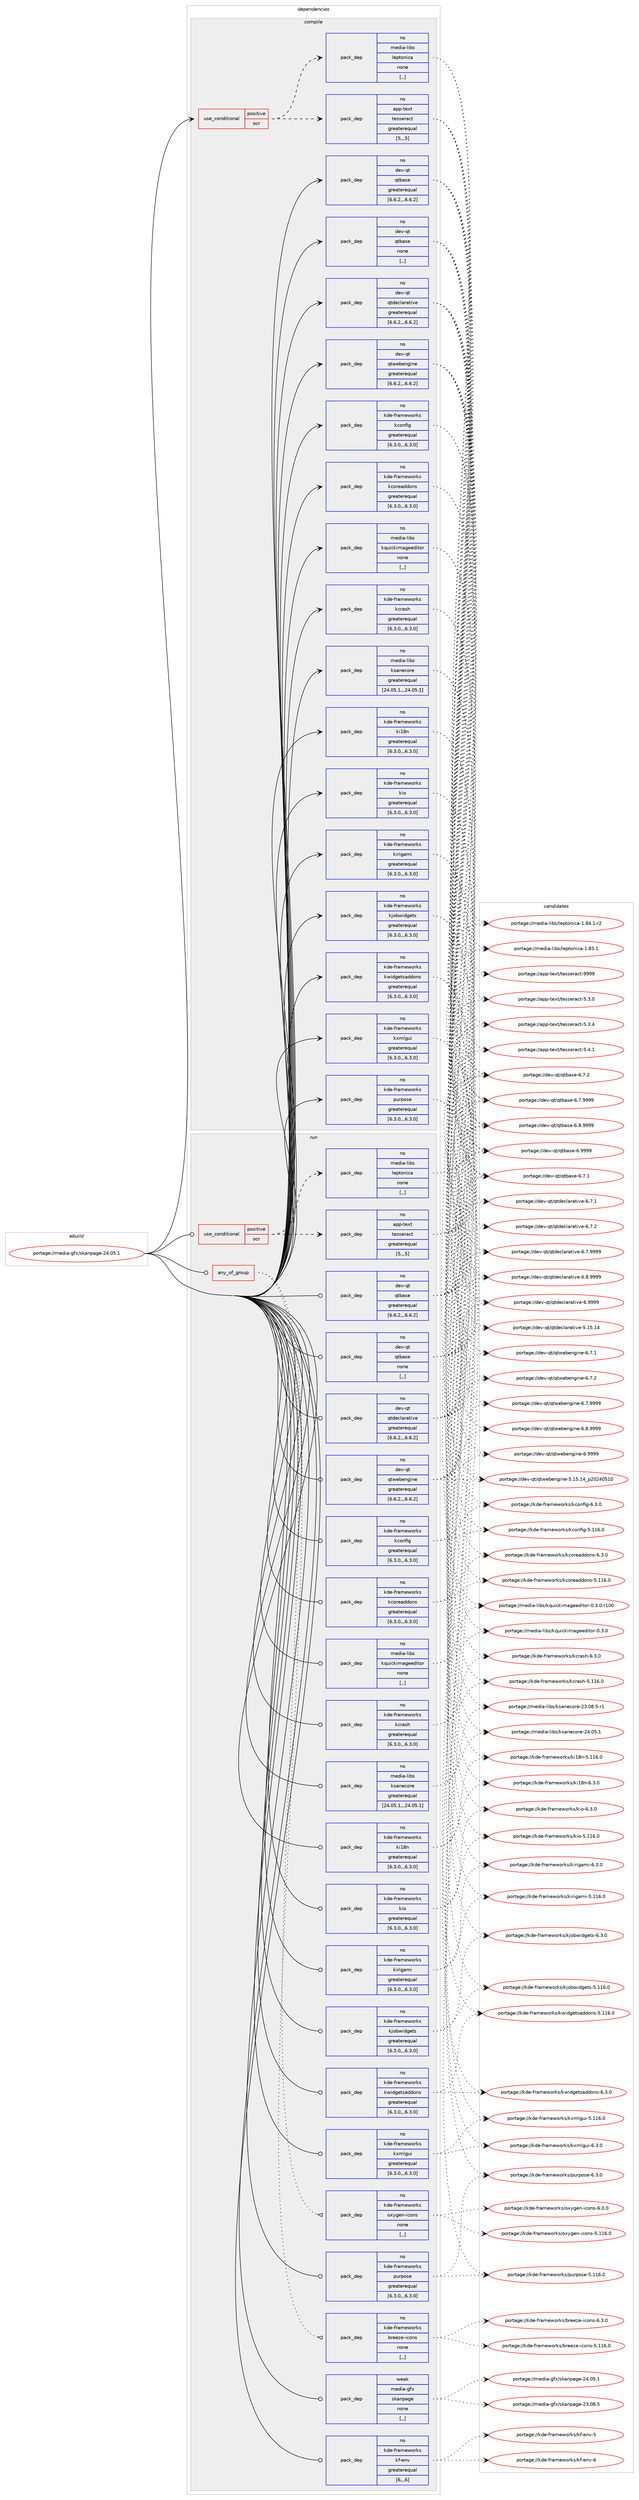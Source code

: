 digraph prolog {

# *************
# Graph options
# *************

newrank=true;
concentrate=true;
compound=true;
graph [rankdir=LR,fontname=Helvetica,fontsize=10,ranksep=1.5];#, ranksep=2.5, nodesep=0.2];
edge  [arrowhead=vee];
node  [fontname=Helvetica,fontsize=10];

# **********
# The ebuild
# **********

subgraph cluster_leftcol {
color=gray;
rank=same;
label=<<i>ebuild</i>>;
id [label="portage://media-gfx/skanpage-24.05.1", color=red, width=4, href="../media-gfx/skanpage-24.05.1.svg"];
}

# ****************
# The dependencies
# ****************

subgraph cluster_midcol {
color=gray;
label=<<i>dependencies</i>>;
subgraph cluster_compile {
fillcolor="#eeeeee";
style=filled;
label=<<i>compile</i>>;
subgraph cond72407 {
dependency287771 [label=<<TABLE BORDER="0" CELLBORDER="1" CELLSPACING="0" CELLPADDING="4"><TR><TD ROWSPAN="3" CELLPADDING="10">use_conditional</TD></TR><TR><TD>positive</TD></TR><TR><TD>ocr</TD></TR></TABLE>>, shape=none, color=red];
subgraph pack213060 {
dependency287772 [label=<<TABLE BORDER="0" CELLBORDER="1" CELLSPACING="0" CELLPADDING="4" WIDTH="220"><TR><TD ROWSPAN="6" CELLPADDING="30">pack_dep</TD></TR><TR><TD WIDTH="110">no</TD></TR><TR><TD>app-text</TD></TR><TR><TD>tesseract</TD></TR><TR><TD>greaterequal</TD></TR><TR><TD>[5,,,5]</TD></TR></TABLE>>, shape=none, color=blue];
}
dependency287771:e -> dependency287772:w [weight=20,style="dashed",arrowhead="vee"];
subgraph pack213061 {
dependency287773 [label=<<TABLE BORDER="0" CELLBORDER="1" CELLSPACING="0" CELLPADDING="4" WIDTH="220"><TR><TD ROWSPAN="6" CELLPADDING="30">pack_dep</TD></TR><TR><TD WIDTH="110">no</TD></TR><TR><TD>media-libs</TD></TR><TR><TD>leptonica</TD></TR><TR><TD>none</TD></TR><TR><TD>[,,]</TD></TR></TABLE>>, shape=none, color=blue];
}
dependency287771:e -> dependency287773:w [weight=20,style="dashed",arrowhead="vee"];
}
id:e -> dependency287771:w [weight=20,style="solid",arrowhead="vee"];
subgraph pack213062 {
dependency287774 [label=<<TABLE BORDER="0" CELLBORDER="1" CELLSPACING="0" CELLPADDING="4" WIDTH="220"><TR><TD ROWSPAN="6" CELLPADDING="30">pack_dep</TD></TR><TR><TD WIDTH="110">no</TD></TR><TR><TD>dev-qt</TD></TR><TR><TD>qtbase</TD></TR><TR><TD>greaterequal</TD></TR><TR><TD>[6.6.2,,,6.6.2]</TD></TR></TABLE>>, shape=none, color=blue];
}
id:e -> dependency287774:w [weight=20,style="solid",arrowhead="vee"];
subgraph pack213063 {
dependency287775 [label=<<TABLE BORDER="0" CELLBORDER="1" CELLSPACING="0" CELLPADDING="4" WIDTH="220"><TR><TD ROWSPAN="6" CELLPADDING="30">pack_dep</TD></TR><TR><TD WIDTH="110">no</TD></TR><TR><TD>dev-qt</TD></TR><TR><TD>qtbase</TD></TR><TR><TD>none</TD></TR><TR><TD>[,,]</TD></TR></TABLE>>, shape=none, color=blue];
}
id:e -> dependency287775:w [weight=20,style="solid",arrowhead="vee"];
subgraph pack213064 {
dependency287776 [label=<<TABLE BORDER="0" CELLBORDER="1" CELLSPACING="0" CELLPADDING="4" WIDTH="220"><TR><TD ROWSPAN="6" CELLPADDING="30">pack_dep</TD></TR><TR><TD WIDTH="110">no</TD></TR><TR><TD>dev-qt</TD></TR><TR><TD>qtdeclarative</TD></TR><TR><TD>greaterequal</TD></TR><TR><TD>[6.6.2,,,6.6.2]</TD></TR></TABLE>>, shape=none, color=blue];
}
id:e -> dependency287776:w [weight=20,style="solid",arrowhead="vee"];
subgraph pack213065 {
dependency287777 [label=<<TABLE BORDER="0" CELLBORDER="1" CELLSPACING="0" CELLPADDING="4" WIDTH="220"><TR><TD ROWSPAN="6" CELLPADDING="30">pack_dep</TD></TR><TR><TD WIDTH="110">no</TD></TR><TR><TD>dev-qt</TD></TR><TR><TD>qtwebengine</TD></TR><TR><TD>greaterequal</TD></TR><TR><TD>[6.6.2,,,6.6.2]</TD></TR></TABLE>>, shape=none, color=blue];
}
id:e -> dependency287777:w [weight=20,style="solid",arrowhead="vee"];
subgraph pack213066 {
dependency287778 [label=<<TABLE BORDER="0" CELLBORDER="1" CELLSPACING="0" CELLPADDING="4" WIDTH="220"><TR><TD ROWSPAN="6" CELLPADDING="30">pack_dep</TD></TR><TR><TD WIDTH="110">no</TD></TR><TR><TD>kde-frameworks</TD></TR><TR><TD>kconfig</TD></TR><TR><TD>greaterequal</TD></TR><TR><TD>[6.3.0,,,6.3.0]</TD></TR></TABLE>>, shape=none, color=blue];
}
id:e -> dependency287778:w [weight=20,style="solid",arrowhead="vee"];
subgraph pack213067 {
dependency287779 [label=<<TABLE BORDER="0" CELLBORDER="1" CELLSPACING="0" CELLPADDING="4" WIDTH="220"><TR><TD ROWSPAN="6" CELLPADDING="30">pack_dep</TD></TR><TR><TD WIDTH="110">no</TD></TR><TR><TD>kde-frameworks</TD></TR><TR><TD>kcoreaddons</TD></TR><TR><TD>greaterequal</TD></TR><TR><TD>[6.3.0,,,6.3.0]</TD></TR></TABLE>>, shape=none, color=blue];
}
id:e -> dependency287779:w [weight=20,style="solid",arrowhead="vee"];
subgraph pack213068 {
dependency287780 [label=<<TABLE BORDER="0" CELLBORDER="1" CELLSPACING="0" CELLPADDING="4" WIDTH="220"><TR><TD ROWSPAN="6" CELLPADDING="30">pack_dep</TD></TR><TR><TD WIDTH="110">no</TD></TR><TR><TD>kde-frameworks</TD></TR><TR><TD>kcrash</TD></TR><TR><TD>greaterequal</TD></TR><TR><TD>[6.3.0,,,6.3.0]</TD></TR></TABLE>>, shape=none, color=blue];
}
id:e -> dependency287780:w [weight=20,style="solid",arrowhead="vee"];
subgraph pack213069 {
dependency287781 [label=<<TABLE BORDER="0" CELLBORDER="1" CELLSPACING="0" CELLPADDING="4" WIDTH="220"><TR><TD ROWSPAN="6" CELLPADDING="30">pack_dep</TD></TR><TR><TD WIDTH="110">no</TD></TR><TR><TD>kde-frameworks</TD></TR><TR><TD>ki18n</TD></TR><TR><TD>greaterequal</TD></TR><TR><TD>[6.3.0,,,6.3.0]</TD></TR></TABLE>>, shape=none, color=blue];
}
id:e -> dependency287781:w [weight=20,style="solid",arrowhead="vee"];
subgraph pack213070 {
dependency287782 [label=<<TABLE BORDER="0" CELLBORDER="1" CELLSPACING="0" CELLPADDING="4" WIDTH="220"><TR><TD ROWSPAN="6" CELLPADDING="30">pack_dep</TD></TR><TR><TD WIDTH="110">no</TD></TR><TR><TD>kde-frameworks</TD></TR><TR><TD>kio</TD></TR><TR><TD>greaterequal</TD></TR><TR><TD>[6.3.0,,,6.3.0]</TD></TR></TABLE>>, shape=none, color=blue];
}
id:e -> dependency287782:w [weight=20,style="solid",arrowhead="vee"];
subgraph pack213071 {
dependency287783 [label=<<TABLE BORDER="0" CELLBORDER="1" CELLSPACING="0" CELLPADDING="4" WIDTH="220"><TR><TD ROWSPAN="6" CELLPADDING="30">pack_dep</TD></TR><TR><TD WIDTH="110">no</TD></TR><TR><TD>kde-frameworks</TD></TR><TR><TD>kirigami</TD></TR><TR><TD>greaterequal</TD></TR><TR><TD>[6.3.0,,,6.3.0]</TD></TR></TABLE>>, shape=none, color=blue];
}
id:e -> dependency287783:w [weight=20,style="solid",arrowhead="vee"];
subgraph pack213072 {
dependency287784 [label=<<TABLE BORDER="0" CELLBORDER="1" CELLSPACING="0" CELLPADDING="4" WIDTH="220"><TR><TD ROWSPAN="6" CELLPADDING="30">pack_dep</TD></TR><TR><TD WIDTH="110">no</TD></TR><TR><TD>kde-frameworks</TD></TR><TR><TD>kjobwidgets</TD></TR><TR><TD>greaterequal</TD></TR><TR><TD>[6.3.0,,,6.3.0]</TD></TR></TABLE>>, shape=none, color=blue];
}
id:e -> dependency287784:w [weight=20,style="solid",arrowhead="vee"];
subgraph pack213073 {
dependency287785 [label=<<TABLE BORDER="0" CELLBORDER="1" CELLSPACING="0" CELLPADDING="4" WIDTH="220"><TR><TD ROWSPAN="6" CELLPADDING="30">pack_dep</TD></TR><TR><TD WIDTH="110">no</TD></TR><TR><TD>kde-frameworks</TD></TR><TR><TD>kwidgetsaddons</TD></TR><TR><TD>greaterequal</TD></TR><TR><TD>[6.3.0,,,6.3.0]</TD></TR></TABLE>>, shape=none, color=blue];
}
id:e -> dependency287785:w [weight=20,style="solid",arrowhead="vee"];
subgraph pack213074 {
dependency287786 [label=<<TABLE BORDER="0" CELLBORDER="1" CELLSPACING="0" CELLPADDING="4" WIDTH="220"><TR><TD ROWSPAN="6" CELLPADDING="30">pack_dep</TD></TR><TR><TD WIDTH="110">no</TD></TR><TR><TD>kde-frameworks</TD></TR><TR><TD>kxmlgui</TD></TR><TR><TD>greaterequal</TD></TR><TR><TD>[6.3.0,,,6.3.0]</TD></TR></TABLE>>, shape=none, color=blue];
}
id:e -> dependency287786:w [weight=20,style="solid",arrowhead="vee"];
subgraph pack213075 {
dependency287787 [label=<<TABLE BORDER="0" CELLBORDER="1" CELLSPACING="0" CELLPADDING="4" WIDTH="220"><TR><TD ROWSPAN="6" CELLPADDING="30">pack_dep</TD></TR><TR><TD WIDTH="110">no</TD></TR><TR><TD>kde-frameworks</TD></TR><TR><TD>purpose</TD></TR><TR><TD>greaterequal</TD></TR><TR><TD>[6.3.0,,,6.3.0]</TD></TR></TABLE>>, shape=none, color=blue];
}
id:e -> dependency287787:w [weight=20,style="solid",arrowhead="vee"];
subgraph pack213076 {
dependency287788 [label=<<TABLE BORDER="0" CELLBORDER="1" CELLSPACING="0" CELLPADDING="4" WIDTH="220"><TR><TD ROWSPAN="6" CELLPADDING="30">pack_dep</TD></TR><TR><TD WIDTH="110">no</TD></TR><TR><TD>media-libs</TD></TR><TR><TD>kquickimageeditor</TD></TR><TR><TD>none</TD></TR><TR><TD>[,,]</TD></TR></TABLE>>, shape=none, color=blue];
}
id:e -> dependency287788:w [weight=20,style="solid",arrowhead="vee"];
subgraph pack213077 {
dependency287789 [label=<<TABLE BORDER="0" CELLBORDER="1" CELLSPACING="0" CELLPADDING="4" WIDTH="220"><TR><TD ROWSPAN="6" CELLPADDING="30">pack_dep</TD></TR><TR><TD WIDTH="110">no</TD></TR><TR><TD>media-libs</TD></TR><TR><TD>ksanecore</TD></TR><TR><TD>greaterequal</TD></TR><TR><TD>[24.05.1,,,24.05.1]</TD></TR></TABLE>>, shape=none, color=blue];
}
id:e -> dependency287789:w [weight=20,style="solid",arrowhead="vee"];
}
subgraph cluster_compileandrun {
fillcolor="#eeeeee";
style=filled;
label=<<i>compile and run</i>>;
}
subgraph cluster_run {
fillcolor="#eeeeee";
style=filled;
label=<<i>run</i>>;
subgraph any2149 {
dependency287790 [label=<<TABLE BORDER="0" CELLBORDER="1" CELLSPACING="0" CELLPADDING="4"><TR><TD CELLPADDING="10">any_of_group</TD></TR></TABLE>>, shape=none, color=red];subgraph pack213078 {
dependency287791 [label=<<TABLE BORDER="0" CELLBORDER="1" CELLSPACING="0" CELLPADDING="4" WIDTH="220"><TR><TD ROWSPAN="6" CELLPADDING="30">pack_dep</TD></TR><TR><TD WIDTH="110">no</TD></TR><TR><TD>kde-frameworks</TD></TR><TR><TD>breeze-icons</TD></TR><TR><TD>none</TD></TR><TR><TD>[,,]</TD></TR></TABLE>>, shape=none, color=blue];
}
dependency287790:e -> dependency287791:w [weight=20,style="dotted",arrowhead="oinv"];
subgraph pack213079 {
dependency287792 [label=<<TABLE BORDER="0" CELLBORDER="1" CELLSPACING="0" CELLPADDING="4" WIDTH="220"><TR><TD ROWSPAN="6" CELLPADDING="30">pack_dep</TD></TR><TR><TD WIDTH="110">no</TD></TR><TR><TD>kde-frameworks</TD></TR><TR><TD>oxygen-icons</TD></TR><TR><TD>none</TD></TR><TR><TD>[,,]</TD></TR></TABLE>>, shape=none, color=blue];
}
dependency287790:e -> dependency287792:w [weight=20,style="dotted",arrowhead="oinv"];
}
id:e -> dependency287790:w [weight=20,style="solid",arrowhead="odot"];
subgraph cond72408 {
dependency287793 [label=<<TABLE BORDER="0" CELLBORDER="1" CELLSPACING="0" CELLPADDING="4"><TR><TD ROWSPAN="3" CELLPADDING="10">use_conditional</TD></TR><TR><TD>positive</TD></TR><TR><TD>ocr</TD></TR></TABLE>>, shape=none, color=red];
subgraph pack213080 {
dependency287794 [label=<<TABLE BORDER="0" CELLBORDER="1" CELLSPACING="0" CELLPADDING="4" WIDTH="220"><TR><TD ROWSPAN="6" CELLPADDING="30">pack_dep</TD></TR><TR><TD WIDTH="110">no</TD></TR><TR><TD>app-text</TD></TR><TR><TD>tesseract</TD></TR><TR><TD>greaterequal</TD></TR><TR><TD>[5,,,5]</TD></TR></TABLE>>, shape=none, color=blue];
}
dependency287793:e -> dependency287794:w [weight=20,style="dashed",arrowhead="vee"];
subgraph pack213081 {
dependency287795 [label=<<TABLE BORDER="0" CELLBORDER="1" CELLSPACING="0" CELLPADDING="4" WIDTH="220"><TR><TD ROWSPAN="6" CELLPADDING="30">pack_dep</TD></TR><TR><TD WIDTH="110">no</TD></TR><TR><TD>media-libs</TD></TR><TR><TD>leptonica</TD></TR><TR><TD>none</TD></TR><TR><TD>[,,]</TD></TR></TABLE>>, shape=none, color=blue];
}
dependency287793:e -> dependency287795:w [weight=20,style="dashed",arrowhead="vee"];
}
id:e -> dependency287793:w [weight=20,style="solid",arrowhead="odot"];
subgraph pack213082 {
dependency287796 [label=<<TABLE BORDER="0" CELLBORDER="1" CELLSPACING="0" CELLPADDING="4" WIDTH="220"><TR><TD ROWSPAN="6" CELLPADDING="30">pack_dep</TD></TR><TR><TD WIDTH="110">no</TD></TR><TR><TD>dev-qt</TD></TR><TR><TD>qtbase</TD></TR><TR><TD>greaterequal</TD></TR><TR><TD>[6.6.2,,,6.6.2]</TD></TR></TABLE>>, shape=none, color=blue];
}
id:e -> dependency287796:w [weight=20,style="solid",arrowhead="odot"];
subgraph pack213083 {
dependency287797 [label=<<TABLE BORDER="0" CELLBORDER="1" CELLSPACING="0" CELLPADDING="4" WIDTH="220"><TR><TD ROWSPAN="6" CELLPADDING="30">pack_dep</TD></TR><TR><TD WIDTH="110">no</TD></TR><TR><TD>dev-qt</TD></TR><TR><TD>qtbase</TD></TR><TR><TD>none</TD></TR><TR><TD>[,,]</TD></TR></TABLE>>, shape=none, color=blue];
}
id:e -> dependency287797:w [weight=20,style="solid",arrowhead="odot"];
subgraph pack213084 {
dependency287798 [label=<<TABLE BORDER="0" CELLBORDER="1" CELLSPACING="0" CELLPADDING="4" WIDTH="220"><TR><TD ROWSPAN="6" CELLPADDING="30">pack_dep</TD></TR><TR><TD WIDTH="110">no</TD></TR><TR><TD>dev-qt</TD></TR><TR><TD>qtdeclarative</TD></TR><TR><TD>greaterequal</TD></TR><TR><TD>[6.6.2,,,6.6.2]</TD></TR></TABLE>>, shape=none, color=blue];
}
id:e -> dependency287798:w [weight=20,style="solid",arrowhead="odot"];
subgraph pack213085 {
dependency287799 [label=<<TABLE BORDER="0" CELLBORDER="1" CELLSPACING="0" CELLPADDING="4" WIDTH="220"><TR><TD ROWSPAN="6" CELLPADDING="30">pack_dep</TD></TR><TR><TD WIDTH="110">no</TD></TR><TR><TD>dev-qt</TD></TR><TR><TD>qtwebengine</TD></TR><TR><TD>greaterequal</TD></TR><TR><TD>[6.6.2,,,6.6.2]</TD></TR></TABLE>>, shape=none, color=blue];
}
id:e -> dependency287799:w [weight=20,style="solid",arrowhead="odot"];
subgraph pack213086 {
dependency287800 [label=<<TABLE BORDER="0" CELLBORDER="1" CELLSPACING="0" CELLPADDING="4" WIDTH="220"><TR><TD ROWSPAN="6" CELLPADDING="30">pack_dep</TD></TR><TR><TD WIDTH="110">no</TD></TR><TR><TD>kde-frameworks</TD></TR><TR><TD>kconfig</TD></TR><TR><TD>greaterequal</TD></TR><TR><TD>[6.3.0,,,6.3.0]</TD></TR></TABLE>>, shape=none, color=blue];
}
id:e -> dependency287800:w [weight=20,style="solid",arrowhead="odot"];
subgraph pack213087 {
dependency287801 [label=<<TABLE BORDER="0" CELLBORDER="1" CELLSPACING="0" CELLPADDING="4" WIDTH="220"><TR><TD ROWSPAN="6" CELLPADDING="30">pack_dep</TD></TR><TR><TD WIDTH="110">no</TD></TR><TR><TD>kde-frameworks</TD></TR><TR><TD>kcoreaddons</TD></TR><TR><TD>greaterequal</TD></TR><TR><TD>[6.3.0,,,6.3.0]</TD></TR></TABLE>>, shape=none, color=blue];
}
id:e -> dependency287801:w [weight=20,style="solid",arrowhead="odot"];
subgraph pack213088 {
dependency287802 [label=<<TABLE BORDER="0" CELLBORDER="1" CELLSPACING="0" CELLPADDING="4" WIDTH="220"><TR><TD ROWSPAN="6" CELLPADDING="30">pack_dep</TD></TR><TR><TD WIDTH="110">no</TD></TR><TR><TD>kde-frameworks</TD></TR><TR><TD>kcrash</TD></TR><TR><TD>greaterequal</TD></TR><TR><TD>[6.3.0,,,6.3.0]</TD></TR></TABLE>>, shape=none, color=blue];
}
id:e -> dependency287802:w [weight=20,style="solid",arrowhead="odot"];
subgraph pack213089 {
dependency287803 [label=<<TABLE BORDER="0" CELLBORDER="1" CELLSPACING="0" CELLPADDING="4" WIDTH="220"><TR><TD ROWSPAN="6" CELLPADDING="30">pack_dep</TD></TR><TR><TD WIDTH="110">no</TD></TR><TR><TD>kde-frameworks</TD></TR><TR><TD>kf-env</TD></TR><TR><TD>greaterequal</TD></TR><TR><TD>[6,,,6]</TD></TR></TABLE>>, shape=none, color=blue];
}
id:e -> dependency287803:w [weight=20,style="solid",arrowhead="odot"];
subgraph pack213090 {
dependency287804 [label=<<TABLE BORDER="0" CELLBORDER="1" CELLSPACING="0" CELLPADDING="4" WIDTH="220"><TR><TD ROWSPAN="6" CELLPADDING="30">pack_dep</TD></TR><TR><TD WIDTH="110">no</TD></TR><TR><TD>kde-frameworks</TD></TR><TR><TD>ki18n</TD></TR><TR><TD>greaterequal</TD></TR><TR><TD>[6.3.0,,,6.3.0]</TD></TR></TABLE>>, shape=none, color=blue];
}
id:e -> dependency287804:w [weight=20,style="solid",arrowhead="odot"];
subgraph pack213091 {
dependency287805 [label=<<TABLE BORDER="0" CELLBORDER="1" CELLSPACING="0" CELLPADDING="4" WIDTH="220"><TR><TD ROWSPAN="6" CELLPADDING="30">pack_dep</TD></TR><TR><TD WIDTH="110">no</TD></TR><TR><TD>kde-frameworks</TD></TR><TR><TD>kio</TD></TR><TR><TD>greaterequal</TD></TR><TR><TD>[6.3.0,,,6.3.0]</TD></TR></TABLE>>, shape=none, color=blue];
}
id:e -> dependency287805:w [weight=20,style="solid",arrowhead="odot"];
subgraph pack213092 {
dependency287806 [label=<<TABLE BORDER="0" CELLBORDER="1" CELLSPACING="0" CELLPADDING="4" WIDTH="220"><TR><TD ROWSPAN="6" CELLPADDING="30">pack_dep</TD></TR><TR><TD WIDTH="110">no</TD></TR><TR><TD>kde-frameworks</TD></TR><TR><TD>kirigami</TD></TR><TR><TD>greaterequal</TD></TR><TR><TD>[6.3.0,,,6.3.0]</TD></TR></TABLE>>, shape=none, color=blue];
}
id:e -> dependency287806:w [weight=20,style="solid",arrowhead="odot"];
subgraph pack213093 {
dependency287807 [label=<<TABLE BORDER="0" CELLBORDER="1" CELLSPACING="0" CELLPADDING="4" WIDTH="220"><TR><TD ROWSPAN="6" CELLPADDING="30">pack_dep</TD></TR><TR><TD WIDTH="110">no</TD></TR><TR><TD>kde-frameworks</TD></TR><TR><TD>kjobwidgets</TD></TR><TR><TD>greaterequal</TD></TR><TR><TD>[6.3.0,,,6.3.0]</TD></TR></TABLE>>, shape=none, color=blue];
}
id:e -> dependency287807:w [weight=20,style="solid",arrowhead="odot"];
subgraph pack213094 {
dependency287808 [label=<<TABLE BORDER="0" CELLBORDER="1" CELLSPACING="0" CELLPADDING="4" WIDTH="220"><TR><TD ROWSPAN="6" CELLPADDING="30">pack_dep</TD></TR><TR><TD WIDTH="110">no</TD></TR><TR><TD>kde-frameworks</TD></TR><TR><TD>kwidgetsaddons</TD></TR><TR><TD>greaterequal</TD></TR><TR><TD>[6.3.0,,,6.3.0]</TD></TR></TABLE>>, shape=none, color=blue];
}
id:e -> dependency287808:w [weight=20,style="solid",arrowhead="odot"];
subgraph pack213095 {
dependency287809 [label=<<TABLE BORDER="0" CELLBORDER="1" CELLSPACING="0" CELLPADDING="4" WIDTH="220"><TR><TD ROWSPAN="6" CELLPADDING="30">pack_dep</TD></TR><TR><TD WIDTH="110">no</TD></TR><TR><TD>kde-frameworks</TD></TR><TR><TD>kxmlgui</TD></TR><TR><TD>greaterequal</TD></TR><TR><TD>[6.3.0,,,6.3.0]</TD></TR></TABLE>>, shape=none, color=blue];
}
id:e -> dependency287809:w [weight=20,style="solid",arrowhead="odot"];
subgraph pack213096 {
dependency287810 [label=<<TABLE BORDER="0" CELLBORDER="1" CELLSPACING="0" CELLPADDING="4" WIDTH="220"><TR><TD ROWSPAN="6" CELLPADDING="30">pack_dep</TD></TR><TR><TD WIDTH="110">no</TD></TR><TR><TD>kde-frameworks</TD></TR><TR><TD>purpose</TD></TR><TR><TD>greaterequal</TD></TR><TR><TD>[6.3.0,,,6.3.0]</TD></TR></TABLE>>, shape=none, color=blue];
}
id:e -> dependency287810:w [weight=20,style="solid",arrowhead="odot"];
subgraph pack213097 {
dependency287811 [label=<<TABLE BORDER="0" CELLBORDER="1" CELLSPACING="0" CELLPADDING="4" WIDTH="220"><TR><TD ROWSPAN="6" CELLPADDING="30">pack_dep</TD></TR><TR><TD WIDTH="110">no</TD></TR><TR><TD>media-libs</TD></TR><TR><TD>kquickimageeditor</TD></TR><TR><TD>none</TD></TR><TR><TD>[,,]</TD></TR></TABLE>>, shape=none, color=blue];
}
id:e -> dependency287811:w [weight=20,style="solid",arrowhead="odot"];
subgraph pack213098 {
dependency287812 [label=<<TABLE BORDER="0" CELLBORDER="1" CELLSPACING="0" CELLPADDING="4" WIDTH="220"><TR><TD ROWSPAN="6" CELLPADDING="30">pack_dep</TD></TR><TR><TD WIDTH="110">no</TD></TR><TR><TD>media-libs</TD></TR><TR><TD>ksanecore</TD></TR><TR><TD>greaterequal</TD></TR><TR><TD>[24.05.1,,,24.05.1]</TD></TR></TABLE>>, shape=none, color=blue];
}
id:e -> dependency287812:w [weight=20,style="solid",arrowhead="odot"];
subgraph pack213099 {
dependency287813 [label=<<TABLE BORDER="0" CELLBORDER="1" CELLSPACING="0" CELLPADDING="4" WIDTH="220"><TR><TD ROWSPAN="6" CELLPADDING="30">pack_dep</TD></TR><TR><TD WIDTH="110">weak</TD></TR><TR><TD>media-gfx</TD></TR><TR><TD>skanpage</TD></TR><TR><TD>none</TD></TR><TR><TD>[,,]</TD></TR></TABLE>>, shape=none, color=blue];
}
id:e -> dependency287813:w [weight=20,style="solid",arrowhead="odot"];
}
}

# **************
# The candidates
# **************

subgraph cluster_choices {
rank=same;
color=gray;
label=<<i>candidates</i>>;

subgraph choice213060 {
color=black;
nodesep=1;
choice9711211245116101120116471161011151151011149799116455346514648 [label="portage://app-text/tesseract-5.3.0", color=red, width=4,href="../app-text/tesseract-5.3.0.svg"];
choice9711211245116101120116471161011151151011149799116455346514652 [label="portage://app-text/tesseract-5.3.4", color=red, width=4,href="../app-text/tesseract-5.3.4.svg"];
choice9711211245116101120116471161011151151011149799116455346524649 [label="portage://app-text/tesseract-5.4.1", color=red, width=4,href="../app-text/tesseract-5.4.1.svg"];
choice97112112451161011201164711610111511510111497991164557575757 [label="portage://app-text/tesseract-9999", color=red, width=4,href="../app-text/tesseract-9999.svg"];
dependency287772:e -> choice9711211245116101120116471161011151151011149799116455346514648:w [style=dotted,weight="100"];
dependency287772:e -> choice9711211245116101120116471161011151151011149799116455346514652:w [style=dotted,weight="100"];
dependency287772:e -> choice9711211245116101120116471161011151151011149799116455346524649:w [style=dotted,weight="100"];
dependency287772:e -> choice97112112451161011201164711610111511510111497991164557575757:w [style=dotted,weight="100"];
}
subgraph choice213061 {
color=black;
nodesep=1;
choice10910110010597451081059811547108101112116111110105999745494656514649 [label="portage://media-libs/leptonica-1.83.1", color=red, width=4,href="../media-libs/leptonica-1.83.1.svg"];
choice109101100105974510810598115471081011121161111101059997454946565246494511450 [label="portage://media-libs/leptonica-1.84.1-r2", color=red, width=4,href="../media-libs/leptonica-1.84.1-r2.svg"];
dependency287773:e -> choice10910110010597451081059811547108101112116111110105999745494656514649:w [style=dotted,weight="100"];
dependency287773:e -> choice109101100105974510810598115471081011121161111101059997454946565246494511450:w [style=dotted,weight="100"];
}
subgraph choice213062 {
color=black;
nodesep=1;
choice10010111845113116471131169897115101455446554649 [label="portage://dev-qt/qtbase-6.7.1", color=red, width=4,href="../dev-qt/qtbase-6.7.1.svg"];
choice10010111845113116471131169897115101455446554650 [label="portage://dev-qt/qtbase-6.7.2", color=red, width=4,href="../dev-qt/qtbase-6.7.2.svg"];
choice10010111845113116471131169897115101455446554657575757 [label="portage://dev-qt/qtbase-6.7.9999", color=red, width=4,href="../dev-qt/qtbase-6.7.9999.svg"];
choice10010111845113116471131169897115101455446564657575757 [label="portage://dev-qt/qtbase-6.8.9999", color=red, width=4,href="../dev-qt/qtbase-6.8.9999.svg"];
choice1001011184511311647113116989711510145544657575757 [label="portage://dev-qt/qtbase-6.9999", color=red, width=4,href="../dev-qt/qtbase-6.9999.svg"];
dependency287774:e -> choice10010111845113116471131169897115101455446554649:w [style=dotted,weight="100"];
dependency287774:e -> choice10010111845113116471131169897115101455446554650:w [style=dotted,weight="100"];
dependency287774:e -> choice10010111845113116471131169897115101455446554657575757:w [style=dotted,weight="100"];
dependency287774:e -> choice10010111845113116471131169897115101455446564657575757:w [style=dotted,weight="100"];
dependency287774:e -> choice1001011184511311647113116989711510145544657575757:w [style=dotted,weight="100"];
}
subgraph choice213063 {
color=black;
nodesep=1;
choice10010111845113116471131169897115101455446554649 [label="portage://dev-qt/qtbase-6.7.1", color=red, width=4,href="../dev-qt/qtbase-6.7.1.svg"];
choice10010111845113116471131169897115101455446554650 [label="portage://dev-qt/qtbase-6.7.2", color=red, width=4,href="../dev-qt/qtbase-6.7.2.svg"];
choice10010111845113116471131169897115101455446554657575757 [label="portage://dev-qt/qtbase-6.7.9999", color=red, width=4,href="../dev-qt/qtbase-6.7.9999.svg"];
choice10010111845113116471131169897115101455446564657575757 [label="portage://dev-qt/qtbase-6.8.9999", color=red, width=4,href="../dev-qt/qtbase-6.8.9999.svg"];
choice1001011184511311647113116989711510145544657575757 [label="portage://dev-qt/qtbase-6.9999", color=red, width=4,href="../dev-qt/qtbase-6.9999.svg"];
dependency287775:e -> choice10010111845113116471131169897115101455446554649:w [style=dotted,weight="100"];
dependency287775:e -> choice10010111845113116471131169897115101455446554650:w [style=dotted,weight="100"];
dependency287775:e -> choice10010111845113116471131169897115101455446554657575757:w [style=dotted,weight="100"];
dependency287775:e -> choice10010111845113116471131169897115101455446564657575757:w [style=dotted,weight="100"];
dependency287775:e -> choice1001011184511311647113116989711510145544657575757:w [style=dotted,weight="100"];
}
subgraph choice213064 {
color=black;
nodesep=1;
choice10010111845113116471131161001019910897114971161051181014553464953464952 [label="portage://dev-qt/qtdeclarative-5.15.14", color=red, width=4,href="../dev-qt/qtdeclarative-5.15.14.svg"];
choice1001011184511311647113116100101991089711497116105118101455446554649 [label="portage://dev-qt/qtdeclarative-6.7.1", color=red, width=4,href="../dev-qt/qtdeclarative-6.7.1.svg"];
choice1001011184511311647113116100101991089711497116105118101455446554650 [label="portage://dev-qt/qtdeclarative-6.7.2", color=red, width=4,href="../dev-qt/qtdeclarative-6.7.2.svg"];
choice1001011184511311647113116100101991089711497116105118101455446554657575757 [label="portage://dev-qt/qtdeclarative-6.7.9999", color=red, width=4,href="../dev-qt/qtdeclarative-6.7.9999.svg"];
choice1001011184511311647113116100101991089711497116105118101455446564657575757 [label="portage://dev-qt/qtdeclarative-6.8.9999", color=red, width=4,href="../dev-qt/qtdeclarative-6.8.9999.svg"];
choice100101118451131164711311610010199108971149711610511810145544657575757 [label="portage://dev-qt/qtdeclarative-6.9999", color=red, width=4,href="../dev-qt/qtdeclarative-6.9999.svg"];
dependency287776:e -> choice10010111845113116471131161001019910897114971161051181014553464953464952:w [style=dotted,weight="100"];
dependency287776:e -> choice1001011184511311647113116100101991089711497116105118101455446554649:w [style=dotted,weight="100"];
dependency287776:e -> choice1001011184511311647113116100101991089711497116105118101455446554650:w [style=dotted,weight="100"];
dependency287776:e -> choice1001011184511311647113116100101991089711497116105118101455446554657575757:w [style=dotted,weight="100"];
dependency287776:e -> choice1001011184511311647113116100101991089711497116105118101455446564657575757:w [style=dotted,weight="100"];
dependency287776:e -> choice100101118451131164711311610010199108971149711610511810145544657575757:w [style=dotted,weight="100"];
}
subgraph choice213065 {
color=black;
nodesep=1;
choice1001011184511311647113116119101981011101031051101014553464953464952951125048505248534948 [label="portage://dev-qt/qtwebengine-5.15.14_p20240510", color=red, width=4,href="../dev-qt/qtwebengine-5.15.14_p20240510.svg"];
choice100101118451131164711311611910198101110103105110101455446554649 [label="portage://dev-qt/qtwebengine-6.7.1", color=red, width=4,href="../dev-qt/qtwebengine-6.7.1.svg"];
choice100101118451131164711311611910198101110103105110101455446554650 [label="portage://dev-qt/qtwebengine-6.7.2", color=red, width=4,href="../dev-qt/qtwebengine-6.7.2.svg"];
choice100101118451131164711311611910198101110103105110101455446554657575757 [label="portage://dev-qt/qtwebengine-6.7.9999", color=red, width=4,href="../dev-qt/qtwebengine-6.7.9999.svg"];
choice100101118451131164711311611910198101110103105110101455446564657575757 [label="portage://dev-qt/qtwebengine-6.8.9999", color=red, width=4,href="../dev-qt/qtwebengine-6.8.9999.svg"];
choice10010111845113116471131161191019810111010310511010145544657575757 [label="portage://dev-qt/qtwebengine-6.9999", color=red, width=4,href="../dev-qt/qtwebengine-6.9999.svg"];
dependency287777:e -> choice1001011184511311647113116119101981011101031051101014553464953464952951125048505248534948:w [style=dotted,weight="100"];
dependency287777:e -> choice100101118451131164711311611910198101110103105110101455446554649:w [style=dotted,weight="100"];
dependency287777:e -> choice100101118451131164711311611910198101110103105110101455446554650:w [style=dotted,weight="100"];
dependency287777:e -> choice100101118451131164711311611910198101110103105110101455446554657575757:w [style=dotted,weight="100"];
dependency287777:e -> choice100101118451131164711311611910198101110103105110101455446564657575757:w [style=dotted,weight="100"];
dependency287777:e -> choice10010111845113116471131161191019810111010310511010145544657575757:w [style=dotted,weight="100"];
}
subgraph choice213066 {
color=black;
nodesep=1;
choice107100101451021149710910111911111410711547107991111101021051034553464949544648 [label="portage://kde-frameworks/kconfig-5.116.0", color=red, width=4,href="../kde-frameworks/kconfig-5.116.0.svg"];
choice10710010145102114971091011191111141071154710799111110102105103455446514648 [label="portage://kde-frameworks/kconfig-6.3.0", color=red, width=4,href="../kde-frameworks/kconfig-6.3.0.svg"];
dependency287778:e -> choice107100101451021149710910111911111410711547107991111101021051034553464949544648:w [style=dotted,weight="100"];
dependency287778:e -> choice10710010145102114971091011191111141071154710799111110102105103455446514648:w [style=dotted,weight="100"];
}
subgraph choice213067 {
color=black;
nodesep=1;
choice10710010145102114971091011191111141071154710799111114101971001001111101154553464949544648 [label="portage://kde-frameworks/kcoreaddons-5.116.0", color=red, width=4,href="../kde-frameworks/kcoreaddons-5.116.0.svg"];
choice1071001014510211497109101119111114107115471079911111410197100100111110115455446514648 [label="portage://kde-frameworks/kcoreaddons-6.3.0", color=red, width=4,href="../kde-frameworks/kcoreaddons-6.3.0.svg"];
dependency287779:e -> choice10710010145102114971091011191111141071154710799111114101971001001111101154553464949544648:w [style=dotted,weight="100"];
dependency287779:e -> choice1071001014510211497109101119111114107115471079911111410197100100111110115455446514648:w [style=dotted,weight="100"];
}
subgraph choice213068 {
color=black;
nodesep=1;
choice10710010145102114971091011191111141071154710799114971151044553464949544648 [label="portage://kde-frameworks/kcrash-5.116.0", color=red, width=4,href="../kde-frameworks/kcrash-5.116.0.svg"];
choice1071001014510211497109101119111114107115471079911497115104455446514648 [label="portage://kde-frameworks/kcrash-6.3.0", color=red, width=4,href="../kde-frameworks/kcrash-6.3.0.svg"];
dependency287780:e -> choice10710010145102114971091011191111141071154710799114971151044553464949544648:w [style=dotted,weight="100"];
dependency287780:e -> choice1071001014510211497109101119111114107115471079911497115104455446514648:w [style=dotted,weight="100"];
}
subgraph choice213069 {
color=black;
nodesep=1;
choice10710010145102114971091011191111141071154710710549561104553464949544648 [label="portage://kde-frameworks/ki18n-5.116.0", color=red, width=4,href="../kde-frameworks/ki18n-5.116.0.svg"];
choice1071001014510211497109101119111114107115471071054956110455446514648 [label="portage://kde-frameworks/ki18n-6.3.0", color=red, width=4,href="../kde-frameworks/ki18n-6.3.0.svg"];
dependency287781:e -> choice10710010145102114971091011191111141071154710710549561104553464949544648:w [style=dotted,weight="100"];
dependency287781:e -> choice1071001014510211497109101119111114107115471071054956110455446514648:w [style=dotted,weight="100"];
}
subgraph choice213070 {
color=black;
nodesep=1;
choice1071001014510211497109101119111114107115471071051114553464949544648 [label="portage://kde-frameworks/kio-5.116.0", color=red, width=4,href="../kde-frameworks/kio-5.116.0.svg"];
choice107100101451021149710910111911111410711547107105111455446514648 [label="portage://kde-frameworks/kio-6.3.0", color=red, width=4,href="../kde-frameworks/kio-6.3.0.svg"];
dependency287782:e -> choice1071001014510211497109101119111114107115471071051114553464949544648:w [style=dotted,weight="100"];
dependency287782:e -> choice107100101451021149710910111911111410711547107105111455446514648:w [style=dotted,weight="100"];
}
subgraph choice213071 {
color=black;
nodesep=1;
choice107100101451021149710910111911111410711547107105114105103971091054553464949544648 [label="portage://kde-frameworks/kirigami-5.116.0", color=red, width=4,href="../kde-frameworks/kirigami-5.116.0.svg"];
choice10710010145102114971091011191111141071154710710511410510397109105455446514648 [label="portage://kde-frameworks/kirigami-6.3.0", color=red, width=4,href="../kde-frameworks/kirigami-6.3.0.svg"];
dependency287783:e -> choice107100101451021149710910111911111410711547107105114105103971091054553464949544648:w [style=dotted,weight="100"];
dependency287783:e -> choice10710010145102114971091011191111141071154710710511410510397109105455446514648:w [style=dotted,weight="100"];
}
subgraph choice213072 {
color=black;
nodesep=1;
choice107100101451021149710910111911111410711547107106111981191051001031011161154553464949544648 [label="portage://kde-frameworks/kjobwidgets-5.116.0", color=red, width=4,href="../kde-frameworks/kjobwidgets-5.116.0.svg"];
choice10710010145102114971091011191111141071154710710611198119105100103101116115455446514648 [label="portage://kde-frameworks/kjobwidgets-6.3.0", color=red, width=4,href="../kde-frameworks/kjobwidgets-6.3.0.svg"];
dependency287784:e -> choice107100101451021149710910111911111410711547107106111981191051001031011161154553464949544648:w [style=dotted,weight="100"];
dependency287784:e -> choice10710010145102114971091011191111141071154710710611198119105100103101116115455446514648:w [style=dotted,weight="100"];
}
subgraph choice213073 {
color=black;
nodesep=1;
choice107100101451021149710910111911111410711547107119105100103101116115971001001111101154553464949544648 [label="portage://kde-frameworks/kwidgetsaddons-5.116.0", color=red, width=4,href="../kde-frameworks/kwidgetsaddons-5.116.0.svg"];
choice10710010145102114971091011191111141071154710711910510010310111611597100100111110115455446514648 [label="portage://kde-frameworks/kwidgetsaddons-6.3.0", color=red, width=4,href="../kde-frameworks/kwidgetsaddons-6.3.0.svg"];
dependency287785:e -> choice107100101451021149710910111911111410711547107119105100103101116115971001001111101154553464949544648:w [style=dotted,weight="100"];
dependency287785:e -> choice10710010145102114971091011191111141071154710711910510010310111611597100100111110115455446514648:w [style=dotted,weight="100"];
}
subgraph choice213074 {
color=black;
nodesep=1;
choice1071001014510211497109101119111114107115471071201091081031171054553464949544648 [label="portage://kde-frameworks/kxmlgui-5.116.0", color=red, width=4,href="../kde-frameworks/kxmlgui-5.116.0.svg"];
choice107100101451021149710910111911111410711547107120109108103117105455446514648 [label="portage://kde-frameworks/kxmlgui-6.3.0", color=red, width=4,href="../kde-frameworks/kxmlgui-6.3.0.svg"];
dependency287786:e -> choice1071001014510211497109101119111114107115471071201091081031171054553464949544648:w [style=dotted,weight="100"];
dependency287786:e -> choice107100101451021149710910111911111410711547107120109108103117105455446514648:w [style=dotted,weight="100"];
}
subgraph choice213075 {
color=black;
nodesep=1;
choice1071001014510211497109101119111114107115471121171141121111151014553464949544648 [label="portage://kde-frameworks/purpose-5.116.0", color=red, width=4,href="../kde-frameworks/purpose-5.116.0.svg"];
choice107100101451021149710910111911111410711547112117114112111115101455446514648 [label="portage://kde-frameworks/purpose-6.3.0", color=red, width=4,href="../kde-frameworks/purpose-6.3.0.svg"];
dependency287787:e -> choice1071001014510211497109101119111114107115471121171141121111151014553464949544648:w [style=dotted,weight="100"];
dependency287787:e -> choice107100101451021149710910111911111410711547112117114112111115101455446514648:w [style=dotted,weight="100"];
}
subgraph choice213076 {
color=black;
nodesep=1;
choice109101100105974510810598115471071131171059910710510997103101101100105116111114454846514648 [label="portage://media-libs/kquickimageeditor-0.3.0", color=red, width=4,href="../media-libs/kquickimageeditor-0.3.0.svg"];
choice10910110010597451081059811547107113117105991071051099710310110110010511611111445484651464845114494848 [label="portage://media-libs/kquickimageeditor-0.3.0-r100", color=red, width=4,href="../media-libs/kquickimageeditor-0.3.0-r100.svg"];
dependency287788:e -> choice109101100105974510810598115471071131171059910710510997103101101100105116111114454846514648:w [style=dotted,weight="100"];
dependency287788:e -> choice10910110010597451081059811547107113117105991071051099710310110110010511611111445484651464845114494848:w [style=dotted,weight="100"];
}
subgraph choice213077 {
color=black;
nodesep=1;
choice10910110010597451081059811547107115971101019911111410145505146485646534511449 [label="portage://media-libs/ksanecore-23.08.5-r1", color=red, width=4,href="../media-libs/ksanecore-23.08.5-r1.svg"];
choice1091011001059745108105981154710711597110101991111141014550524648534649 [label="portage://media-libs/ksanecore-24.05.1", color=red, width=4,href="../media-libs/ksanecore-24.05.1.svg"];
dependency287789:e -> choice10910110010597451081059811547107115971101019911111410145505146485646534511449:w [style=dotted,weight="100"];
dependency287789:e -> choice1091011001059745108105981154710711597110101991111141014550524648534649:w [style=dotted,weight="100"];
}
subgraph choice213078 {
color=black;
nodesep=1;
choice1071001014510211497109101119111114107115479811410110112210145105991111101154553464949544648 [label="portage://kde-frameworks/breeze-icons-5.116.0", color=red, width=4,href="../kde-frameworks/breeze-icons-5.116.0.svg"];
choice107100101451021149710910111911111410711547981141011011221014510599111110115455446514648 [label="portage://kde-frameworks/breeze-icons-6.3.0", color=red, width=4,href="../kde-frameworks/breeze-icons-6.3.0.svg"];
dependency287791:e -> choice1071001014510211497109101119111114107115479811410110112210145105991111101154553464949544648:w [style=dotted,weight="100"];
dependency287791:e -> choice107100101451021149710910111911111410711547981141011011221014510599111110115455446514648:w [style=dotted,weight="100"];
}
subgraph choice213079 {
color=black;
nodesep=1;
choice10710010145102114971091011191111141071154711112012110310111045105991111101154553464949544648 [label="portage://kde-frameworks/oxygen-icons-5.116.0", color=red, width=4,href="../kde-frameworks/oxygen-icons-5.116.0.svg"];
choice1071001014510211497109101119111114107115471111201211031011104510599111110115455446484648 [label="portage://kde-frameworks/oxygen-icons-6.0.0", color=red, width=4,href="../kde-frameworks/oxygen-icons-6.0.0.svg"];
dependency287792:e -> choice10710010145102114971091011191111141071154711112012110310111045105991111101154553464949544648:w [style=dotted,weight="100"];
dependency287792:e -> choice1071001014510211497109101119111114107115471111201211031011104510599111110115455446484648:w [style=dotted,weight="100"];
}
subgraph choice213080 {
color=black;
nodesep=1;
choice9711211245116101120116471161011151151011149799116455346514648 [label="portage://app-text/tesseract-5.3.0", color=red, width=4,href="../app-text/tesseract-5.3.0.svg"];
choice9711211245116101120116471161011151151011149799116455346514652 [label="portage://app-text/tesseract-5.3.4", color=red, width=4,href="../app-text/tesseract-5.3.4.svg"];
choice9711211245116101120116471161011151151011149799116455346524649 [label="portage://app-text/tesseract-5.4.1", color=red, width=4,href="../app-text/tesseract-5.4.1.svg"];
choice97112112451161011201164711610111511510111497991164557575757 [label="portage://app-text/tesseract-9999", color=red, width=4,href="../app-text/tesseract-9999.svg"];
dependency287794:e -> choice9711211245116101120116471161011151151011149799116455346514648:w [style=dotted,weight="100"];
dependency287794:e -> choice9711211245116101120116471161011151151011149799116455346514652:w [style=dotted,weight="100"];
dependency287794:e -> choice9711211245116101120116471161011151151011149799116455346524649:w [style=dotted,weight="100"];
dependency287794:e -> choice97112112451161011201164711610111511510111497991164557575757:w [style=dotted,weight="100"];
}
subgraph choice213081 {
color=black;
nodesep=1;
choice10910110010597451081059811547108101112116111110105999745494656514649 [label="portage://media-libs/leptonica-1.83.1", color=red, width=4,href="../media-libs/leptonica-1.83.1.svg"];
choice109101100105974510810598115471081011121161111101059997454946565246494511450 [label="portage://media-libs/leptonica-1.84.1-r2", color=red, width=4,href="../media-libs/leptonica-1.84.1-r2.svg"];
dependency287795:e -> choice10910110010597451081059811547108101112116111110105999745494656514649:w [style=dotted,weight="100"];
dependency287795:e -> choice109101100105974510810598115471081011121161111101059997454946565246494511450:w [style=dotted,weight="100"];
}
subgraph choice213082 {
color=black;
nodesep=1;
choice10010111845113116471131169897115101455446554649 [label="portage://dev-qt/qtbase-6.7.1", color=red, width=4,href="../dev-qt/qtbase-6.7.1.svg"];
choice10010111845113116471131169897115101455446554650 [label="portage://dev-qt/qtbase-6.7.2", color=red, width=4,href="../dev-qt/qtbase-6.7.2.svg"];
choice10010111845113116471131169897115101455446554657575757 [label="portage://dev-qt/qtbase-6.7.9999", color=red, width=4,href="../dev-qt/qtbase-6.7.9999.svg"];
choice10010111845113116471131169897115101455446564657575757 [label="portage://dev-qt/qtbase-6.8.9999", color=red, width=4,href="../dev-qt/qtbase-6.8.9999.svg"];
choice1001011184511311647113116989711510145544657575757 [label="portage://dev-qt/qtbase-6.9999", color=red, width=4,href="../dev-qt/qtbase-6.9999.svg"];
dependency287796:e -> choice10010111845113116471131169897115101455446554649:w [style=dotted,weight="100"];
dependency287796:e -> choice10010111845113116471131169897115101455446554650:w [style=dotted,weight="100"];
dependency287796:e -> choice10010111845113116471131169897115101455446554657575757:w [style=dotted,weight="100"];
dependency287796:e -> choice10010111845113116471131169897115101455446564657575757:w [style=dotted,weight="100"];
dependency287796:e -> choice1001011184511311647113116989711510145544657575757:w [style=dotted,weight="100"];
}
subgraph choice213083 {
color=black;
nodesep=1;
choice10010111845113116471131169897115101455446554649 [label="portage://dev-qt/qtbase-6.7.1", color=red, width=4,href="../dev-qt/qtbase-6.7.1.svg"];
choice10010111845113116471131169897115101455446554650 [label="portage://dev-qt/qtbase-6.7.2", color=red, width=4,href="../dev-qt/qtbase-6.7.2.svg"];
choice10010111845113116471131169897115101455446554657575757 [label="portage://dev-qt/qtbase-6.7.9999", color=red, width=4,href="../dev-qt/qtbase-6.7.9999.svg"];
choice10010111845113116471131169897115101455446564657575757 [label="portage://dev-qt/qtbase-6.8.9999", color=red, width=4,href="../dev-qt/qtbase-6.8.9999.svg"];
choice1001011184511311647113116989711510145544657575757 [label="portage://dev-qt/qtbase-6.9999", color=red, width=4,href="../dev-qt/qtbase-6.9999.svg"];
dependency287797:e -> choice10010111845113116471131169897115101455446554649:w [style=dotted,weight="100"];
dependency287797:e -> choice10010111845113116471131169897115101455446554650:w [style=dotted,weight="100"];
dependency287797:e -> choice10010111845113116471131169897115101455446554657575757:w [style=dotted,weight="100"];
dependency287797:e -> choice10010111845113116471131169897115101455446564657575757:w [style=dotted,weight="100"];
dependency287797:e -> choice1001011184511311647113116989711510145544657575757:w [style=dotted,weight="100"];
}
subgraph choice213084 {
color=black;
nodesep=1;
choice10010111845113116471131161001019910897114971161051181014553464953464952 [label="portage://dev-qt/qtdeclarative-5.15.14", color=red, width=4,href="../dev-qt/qtdeclarative-5.15.14.svg"];
choice1001011184511311647113116100101991089711497116105118101455446554649 [label="portage://dev-qt/qtdeclarative-6.7.1", color=red, width=4,href="../dev-qt/qtdeclarative-6.7.1.svg"];
choice1001011184511311647113116100101991089711497116105118101455446554650 [label="portage://dev-qt/qtdeclarative-6.7.2", color=red, width=4,href="../dev-qt/qtdeclarative-6.7.2.svg"];
choice1001011184511311647113116100101991089711497116105118101455446554657575757 [label="portage://dev-qt/qtdeclarative-6.7.9999", color=red, width=4,href="../dev-qt/qtdeclarative-6.7.9999.svg"];
choice1001011184511311647113116100101991089711497116105118101455446564657575757 [label="portage://dev-qt/qtdeclarative-6.8.9999", color=red, width=4,href="../dev-qt/qtdeclarative-6.8.9999.svg"];
choice100101118451131164711311610010199108971149711610511810145544657575757 [label="portage://dev-qt/qtdeclarative-6.9999", color=red, width=4,href="../dev-qt/qtdeclarative-6.9999.svg"];
dependency287798:e -> choice10010111845113116471131161001019910897114971161051181014553464953464952:w [style=dotted,weight="100"];
dependency287798:e -> choice1001011184511311647113116100101991089711497116105118101455446554649:w [style=dotted,weight="100"];
dependency287798:e -> choice1001011184511311647113116100101991089711497116105118101455446554650:w [style=dotted,weight="100"];
dependency287798:e -> choice1001011184511311647113116100101991089711497116105118101455446554657575757:w [style=dotted,weight="100"];
dependency287798:e -> choice1001011184511311647113116100101991089711497116105118101455446564657575757:w [style=dotted,weight="100"];
dependency287798:e -> choice100101118451131164711311610010199108971149711610511810145544657575757:w [style=dotted,weight="100"];
}
subgraph choice213085 {
color=black;
nodesep=1;
choice1001011184511311647113116119101981011101031051101014553464953464952951125048505248534948 [label="portage://dev-qt/qtwebengine-5.15.14_p20240510", color=red, width=4,href="../dev-qt/qtwebengine-5.15.14_p20240510.svg"];
choice100101118451131164711311611910198101110103105110101455446554649 [label="portage://dev-qt/qtwebengine-6.7.1", color=red, width=4,href="../dev-qt/qtwebengine-6.7.1.svg"];
choice100101118451131164711311611910198101110103105110101455446554650 [label="portage://dev-qt/qtwebengine-6.7.2", color=red, width=4,href="../dev-qt/qtwebengine-6.7.2.svg"];
choice100101118451131164711311611910198101110103105110101455446554657575757 [label="portage://dev-qt/qtwebengine-6.7.9999", color=red, width=4,href="../dev-qt/qtwebengine-6.7.9999.svg"];
choice100101118451131164711311611910198101110103105110101455446564657575757 [label="portage://dev-qt/qtwebengine-6.8.9999", color=red, width=4,href="../dev-qt/qtwebengine-6.8.9999.svg"];
choice10010111845113116471131161191019810111010310511010145544657575757 [label="portage://dev-qt/qtwebengine-6.9999", color=red, width=4,href="../dev-qt/qtwebengine-6.9999.svg"];
dependency287799:e -> choice1001011184511311647113116119101981011101031051101014553464953464952951125048505248534948:w [style=dotted,weight="100"];
dependency287799:e -> choice100101118451131164711311611910198101110103105110101455446554649:w [style=dotted,weight="100"];
dependency287799:e -> choice100101118451131164711311611910198101110103105110101455446554650:w [style=dotted,weight="100"];
dependency287799:e -> choice100101118451131164711311611910198101110103105110101455446554657575757:w [style=dotted,weight="100"];
dependency287799:e -> choice100101118451131164711311611910198101110103105110101455446564657575757:w [style=dotted,weight="100"];
dependency287799:e -> choice10010111845113116471131161191019810111010310511010145544657575757:w [style=dotted,weight="100"];
}
subgraph choice213086 {
color=black;
nodesep=1;
choice107100101451021149710910111911111410711547107991111101021051034553464949544648 [label="portage://kde-frameworks/kconfig-5.116.0", color=red, width=4,href="../kde-frameworks/kconfig-5.116.0.svg"];
choice10710010145102114971091011191111141071154710799111110102105103455446514648 [label="portage://kde-frameworks/kconfig-6.3.0", color=red, width=4,href="../kde-frameworks/kconfig-6.3.0.svg"];
dependency287800:e -> choice107100101451021149710910111911111410711547107991111101021051034553464949544648:w [style=dotted,weight="100"];
dependency287800:e -> choice10710010145102114971091011191111141071154710799111110102105103455446514648:w [style=dotted,weight="100"];
}
subgraph choice213087 {
color=black;
nodesep=1;
choice10710010145102114971091011191111141071154710799111114101971001001111101154553464949544648 [label="portage://kde-frameworks/kcoreaddons-5.116.0", color=red, width=4,href="../kde-frameworks/kcoreaddons-5.116.0.svg"];
choice1071001014510211497109101119111114107115471079911111410197100100111110115455446514648 [label="portage://kde-frameworks/kcoreaddons-6.3.0", color=red, width=4,href="../kde-frameworks/kcoreaddons-6.3.0.svg"];
dependency287801:e -> choice10710010145102114971091011191111141071154710799111114101971001001111101154553464949544648:w [style=dotted,weight="100"];
dependency287801:e -> choice1071001014510211497109101119111114107115471079911111410197100100111110115455446514648:w [style=dotted,weight="100"];
}
subgraph choice213088 {
color=black;
nodesep=1;
choice10710010145102114971091011191111141071154710799114971151044553464949544648 [label="portage://kde-frameworks/kcrash-5.116.0", color=red, width=4,href="../kde-frameworks/kcrash-5.116.0.svg"];
choice1071001014510211497109101119111114107115471079911497115104455446514648 [label="portage://kde-frameworks/kcrash-6.3.0", color=red, width=4,href="../kde-frameworks/kcrash-6.3.0.svg"];
dependency287802:e -> choice10710010145102114971091011191111141071154710799114971151044553464949544648:w [style=dotted,weight="100"];
dependency287802:e -> choice1071001014510211497109101119111114107115471079911497115104455446514648:w [style=dotted,weight="100"];
}
subgraph choice213089 {
color=black;
nodesep=1;
choice107100101451021149710910111911111410711547107102451011101184553 [label="portage://kde-frameworks/kf-env-5", color=red, width=4,href="../kde-frameworks/kf-env-5.svg"];
choice107100101451021149710910111911111410711547107102451011101184554 [label="portage://kde-frameworks/kf-env-6", color=red, width=4,href="../kde-frameworks/kf-env-6.svg"];
dependency287803:e -> choice107100101451021149710910111911111410711547107102451011101184553:w [style=dotted,weight="100"];
dependency287803:e -> choice107100101451021149710910111911111410711547107102451011101184554:w [style=dotted,weight="100"];
}
subgraph choice213090 {
color=black;
nodesep=1;
choice10710010145102114971091011191111141071154710710549561104553464949544648 [label="portage://kde-frameworks/ki18n-5.116.0", color=red, width=4,href="../kde-frameworks/ki18n-5.116.0.svg"];
choice1071001014510211497109101119111114107115471071054956110455446514648 [label="portage://kde-frameworks/ki18n-6.3.0", color=red, width=4,href="../kde-frameworks/ki18n-6.3.0.svg"];
dependency287804:e -> choice10710010145102114971091011191111141071154710710549561104553464949544648:w [style=dotted,weight="100"];
dependency287804:e -> choice1071001014510211497109101119111114107115471071054956110455446514648:w [style=dotted,weight="100"];
}
subgraph choice213091 {
color=black;
nodesep=1;
choice1071001014510211497109101119111114107115471071051114553464949544648 [label="portage://kde-frameworks/kio-5.116.0", color=red, width=4,href="../kde-frameworks/kio-5.116.0.svg"];
choice107100101451021149710910111911111410711547107105111455446514648 [label="portage://kde-frameworks/kio-6.3.0", color=red, width=4,href="../kde-frameworks/kio-6.3.0.svg"];
dependency287805:e -> choice1071001014510211497109101119111114107115471071051114553464949544648:w [style=dotted,weight="100"];
dependency287805:e -> choice107100101451021149710910111911111410711547107105111455446514648:w [style=dotted,weight="100"];
}
subgraph choice213092 {
color=black;
nodesep=1;
choice107100101451021149710910111911111410711547107105114105103971091054553464949544648 [label="portage://kde-frameworks/kirigami-5.116.0", color=red, width=4,href="../kde-frameworks/kirigami-5.116.0.svg"];
choice10710010145102114971091011191111141071154710710511410510397109105455446514648 [label="portage://kde-frameworks/kirigami-6.3.0", color=red, width=4,href="../kde-frameworks/kirigami-6.3.0.svg"];
dependency287806:e -> choice107100101451021149710910111911111410711547107105114105103971091054553464949544648:w [style=dotted,weight="100"];
dependency287806:e -> choice10710010145102114971091011191111141071154710710511410510397109105455446514648:w [style=dotted,weight="100"];
}
subgraph choice213093 {
color=black;
nodesep=1;
choice107100101451021149710910111911111410711547107106111981191051001031011161154553464949544648 [label="portage://kde-frameworks/kjobwidgets-5.116.0", color=red, width=4,href="../kde-frameworks/kjobwidgets-5.116.0.svg"];
choice10710010145102114971091011191111141071154710710611198119105100103101116115455446514648 [label="portage://kde-frameworks/kjobwidgets-6.3.0", color=red, width=4,href="../kde-frameworks/kjobwidgets-6.3.0.svg"];
dependency287807:e -> choice107100101451021149710910111911111410711547107106111981191051001031011161154553464949544648:w [style=dotted,weight="100"];
dependency287807:e -> choice10710010145102114971091011191111141071154710710611198119105100103101116115455446514648:w [style=dotted,weight="100"];
}
subgraph choice213094 {
color=black;
nodesep=1;
choice107100101451021149710910111911111410711547107119105100103101116115971001001111101154553464949544648 [label="portage://kde-frameworks/kwidgetsaddons-5.116.0", color=red, width=4,href="../kde-frameworks/kwidgetsaddons-5.116.0.svg"];
choice10710010145102114971091011191111141071154710711910510010310111611597100100111110115455446514648 [label="portage://kde-frameworks/kwidgetsaddons-6.3.0", color=red, width=4,href="../kde-frameworks/kwidgetsaddons-6.3.0.svg"];
dependency287808:e -> choice107100101451021149710910111911111410711547107119105100103101116115971001001111101154553464949544648:w [style=dotted,weight="100"];
dependency287808:e -> choice10710010145102114971091011191111141071154710711910510010310111611597100100111110115455446514648:w [style=dotted,weight="100"];
}
subgraph choice213095 {
color=black;
nodesep=1;
choice1071001014510211497109101119111114107115471071201091081031171054553464949544648 [label="portage://kde-frameworks/kxmlgui-5.116.0", color=red, width=4,href="../kde-frameworks/kxmlgui-5.116.0.svg"];
choice107100101451021149710910111911111410711547107120109108103117105455446514648 [label="portage://kde-frameworks/kxmlgui-6.3.0", color=red, width=4,href="../kde-frameworks/kxmlgui-6.3.0.svg"];
dependency287809:e -> choice1071001014510211497109101119111114107115471071201091081031171054553464949544648:w [style=dotted,weight="100"];
dependency287809:e -> choice107100101451021149710910111911111410711547107120109108103117105455446514648:w [style=dotted,weight="100"];
}
subgraph choice213096 {
color=black;
nodesep=1;
choice1071001014510211497109101119111114107115471121171141121111151014553464949544648 [label="portage://kde-frameworks/purpose-5.116.0", color=red, width=4,href="../kde-frameworks/purpose-5.116.0.svg"];
choice107100101451021149710910111911111410711547112117114112111115101455446514648 [label="portage://kde-frameworks/purpose-6.3.0", color=red, width=4,href="../kde-frameworks/purpose-6.3.0.svg"];
dependency287810:e -> choice1071001014510211497109101119111114107115471121171141121111151014553464949544648:w [style=dotted,weight="100"];
dependency287810:e -> choice107100101451021149710910111911111410711547112117114112111115101455446514648:w [style=dotted,weight="100"];
}
subgraph choice213097 {
color=black;
nodesep=1;
choice109101100105974510810598115471071131171059910710510997103101101100105116111114454846514648 [label="portage://media-libs/kquickimageeditor-0.3.0", color=red, width=4,href="../media-libs/kquickimageeditor-0.3.0.svg"];
choice10910110010597451081059811547107113117105991071051099710310110110010511611111445484651464845114494848 [label="portage://media-libs/kquickimageeditor-0.3.0-r100", color=red, width=4,href="../media-libs/kquickimageeditor-0.3.0-r100.svg"];
dependency287811:e -> choice109101100105974510810598115471071131171059910710510997103101101100105116111114454846514648:w [style=dotted,weight="100"];
dependency287811:e -> choice10910110010597451081059811547107113117105991071051099710310110110010511611111445484651464845114494848:w [style=dotted,weight="100"];
}
subgraph choice213098 {
color=black;
nodesep=1;
choice10910110010597451081059811547107115971101019911111410145505146485646534511449 [label="portage://media-libs/ksanecore-23.08.5-r1", color=red, width=4,href="../media-libs/ksanecore-23.08.5-r1.svg"];
choice1091011001059745108105981154710711597110101991111141014550524648534649 [label="portage://media-libs/ksanecore-24.05.1", color=red, width=4,href="../media-libs/ksanecore-24.05.1.svg"];
dependency287812:e -> choice10910110010597451081059811547107115971101019911111410145505146485646534511449:w [style=dotted,weight="100"];
dependency287812:e -> choice1091011001059745108105981154710711597110101991111141014550524648534649:w [style=dotted,weight="100"];
}
subgraph choice213099 {
color=black;
nodesep=1;
choice10910110010597451031021204711510797110112971031014550514648564653 [label="portage://media-gfx/skanpage-23.08.5", color=red, width=4,href="../media-gfx/skanpage-23.08.5.svg"];
choice10910110010597451031021204711510797110112971031014550524648534649 [label="portage://media-gfx/skanpage-24.05.1", color=red, width=4,href="../media-gfx/skanpage-24.05.1.svg"];
dependency287813:e -> choice10910110010597451031021204711510797110112971031014550514648564653:w [style=dotted,weight="100"];
dependency287813:e -> choice10910110010597451031021204711510797110112971031014550524648534649:w [style=dotted,weight="100"];
}
}

}
